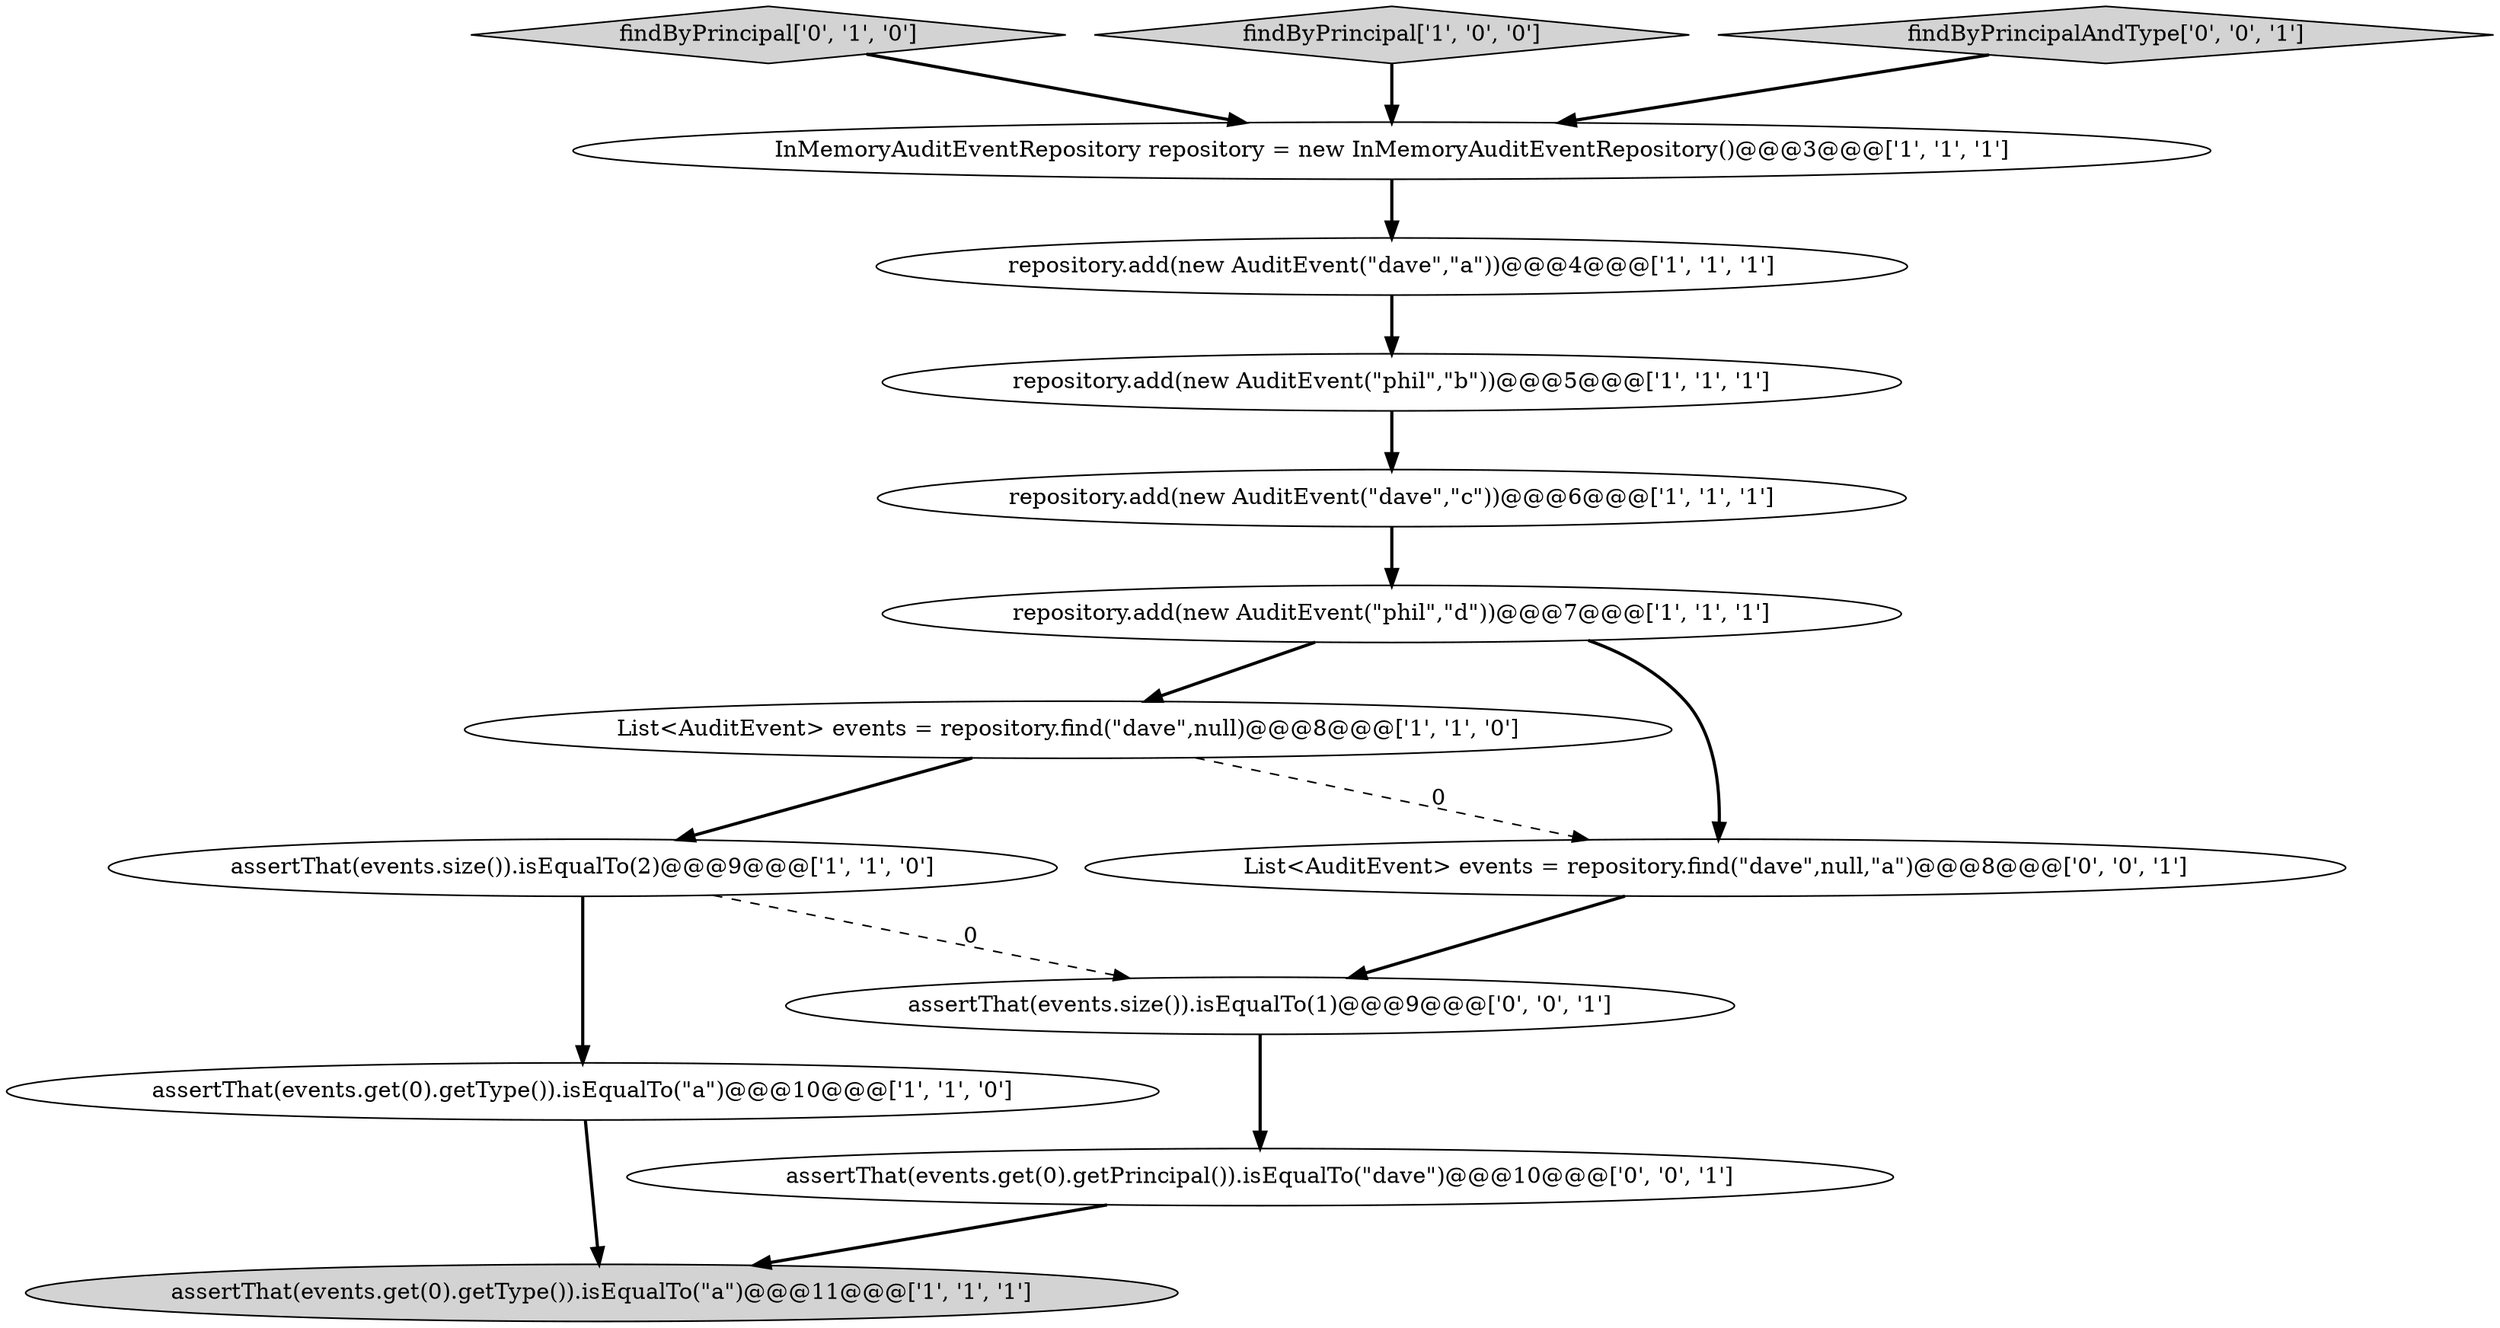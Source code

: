 digraph {
4 [style = filled, label = "repository.add(new AuditEvent(\"phil\",\"b\"))@@@5@@@['1', '1', '1']", fillcolor = white, shape = ellipse image = "AAA0AAABBB1BBB"];
1 [style = filled, label = "repository.add(new AuditEvent(\"dave\",\"c\"))@@@6@@@['1', '1', '1']", fillcolor = white, shape = ellipse image = "AAA0AAABBB1BBB"];
3 [style = filled, label = "assertThat(events.size()).isEqualTo(2)@@@9@@@['1', '1', '0']", fillcolor = white, shape = ellipse image = "AAA0AAABBB1BBB"];
14 [style = filled, label = "assertThat(events.size()).isEqualTo(1)@@@9@@@['0', '0', '1']", fillcolor = white, shape = ellipse image = "AAA0AAABBB3BBB"];
2 [style = filled, label = "assertThat(events.get(0).getType()).isEqualTo(\"a\")@@@11@@@['1', '1', '1']", fillcolor = lightgray, shape = ellipse image = "AAA0AAABBB1BBB"];
6 [style = filled, label = "List<AuditEvent> events = repository.find(\"dave\",null)@@@8@@@['1', '1', '0']", fillcolor = white, shape = ellipse image = "AAA0AAABBB1BBB"];
7 [style = filled, label = "InMemoryAuditEventRepository repository = new InMemoryAuditEventRepository()@@@3@@@['1', '1', '1']", fillcolor = white, shape = ellipse image = "AAA0AAABBB1BBB"];
5 [style = filled, label = "assertThat(events.get(0).getType()).isEqualTo(\"a\")@@@10@@@['1', '1', '0']", fillcolor = white, shape = ellipse image = "AAA0AAABBB1BBB"];
10 [style = filled, label = "findByPrincipal['0', '1', '0']", fillcolor = lightgray, shape = diamond image = "AAA0AAABBB2BBB"];
0 [style = filled, label = "findByPrincipal['1', '0', '0']", fillcolor = lightgray, shape = diamond image = "AAA0AAABBB1BBB"];
11 [style = filled, label = "List<AuditEvent> events = repository.find(\"dave\",null,\"a\")@@@8@@@['0', '0', '1']", fillcolor = white, shape = ellipse image = "AAA0AAABBB3BBB"];
12 [style = filled, label = "findByPrincipalAndType['0', '0', '1']", fillcolor = lightgray, shape = diamond image = "AAA0AAABBB3BBB"];
9 [style = filled, label = "repository.add(new AuditEvent(\"dave\",\"a\"))@@@4@@@['1', '1', '1']", fillcolor = white, shape = ellipse image = "AAA0AAABBB1BBB"];
8 [style = filled, label = "repository.add(new AuditEvent(\"phil\",\"d\"))@@@7@@@['1', '1', '1']", fillcolor = white, shape = ellipse image = "AAA0AAABBB1BBB"];
13 [style = filled, label = "assertThat(events.get(0).getPrincipal()).isEqualTo(\"dave\")@@@10@@@['0', '0', '1']", fillcolor = white, shape = ellipse image = "AAA0AAABBB3BBB"];
7->9 [style = bold, label=""];
6->11 [style = dashed, label="0"];
6->3 [style = bold, label=""];
5->2 [style = bold, label=""];
4->1 [style = bold, label=""];
8->6 [style = bold, label=""];
3->5 [style = bold, label=""];
1->8 [style = bold, label=""];
14->13 [style = bold, label=""];
3->14 [style = dashed, label="0"];
13->2 [style = bold, label=""];
8->11 [style = bold, label=""];
11->14 [style = bold, label=""];
10->7 [style = bold, label=""];
12->7 [style = bold, label=""];
9->4 [style = bold, label=""];
0->7 [style = bold, label=""];
}

